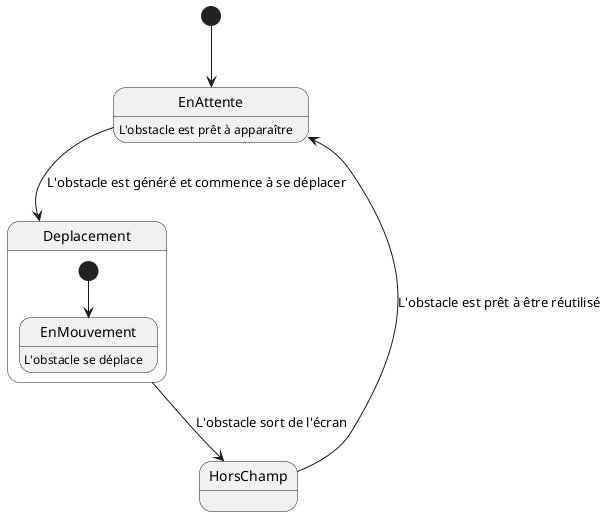 @startuml
[*] --> EnAttente
EnAttente : L'obstacle est prêt à apparaître

EnAttente --> Deplacement : L'obstacle est généré et commence à se déplacer
Deplacement --> HorsChamp : L'obstacle sort de l'écran
HorsChamp --> EnAttente : L'obstacle est prêt à être réutilisé

state Deplacement {
    [*] --> EnMouvement
    EnMouvement : L'obstacle se déplace
}
@enduml
